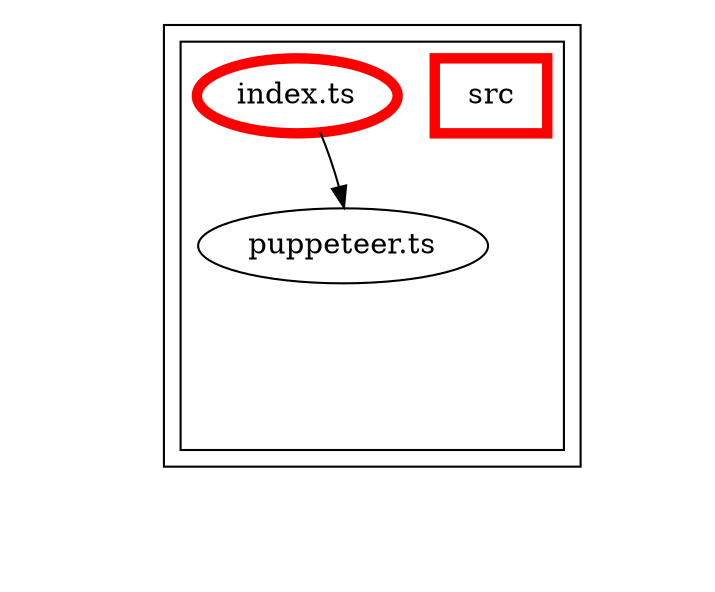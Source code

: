digraph "dependency-graph-[object Object]" {
  compound = true;
  "dependency-graph-[object Object]" [
    style = "invis";
  ];
  "src/puppeteer.ts";
  subgraph "cluster_src" {
    color = "#000000";
    label = "";
    "name_src" [
      penwidth = 5;
      shape = "rectangle";
      color = "#ff0000";
      label = "src";
    ];
    "exit_src" [
      style = "invis";
    ];
    subgraph "cluster_src" {
      color = "#000000";
      label = "";
      "name_src" [
        penwidth = 5;
        shape = "rectangle";
        color = "#ff0000";
        label = "src";
      ];
      "exit_src" [
        style = "invis";
      ];
      "src/index.ts" [
        label = "index.ts";
        color = "#ff0000";
        penwidth = 5;
      ];
      "src/puppeteer.ts" [
        label = "puppeteer.ts";
      ];
      "src/index.ts" -> "exit_src" [
        style = "invis";
      ];
      "src/puppeteer.ts" -> "exit_src" [
        style = "invis";
      ];
    }
    "exit_src" -> "exit_src" [
      style = "invis";
    ];
    "exit_src" -> "exit_src" [
      style = "invis";
    ];
  }
  "exit_src" -> "dependency-graph-[object Object]" [
    style = "invis";
  ];
  "src/index.ts" -> "src/puppeteer.ts" [
    style = "invis";
  ];
  "src/index.ts" -> "src/puppeteer.ts" [
    style = "solid";
    ltail = "cluster_src/index.ts";
    lhead = "cluster_src/puppeteer.ts";
    color = "black";
  ];
}